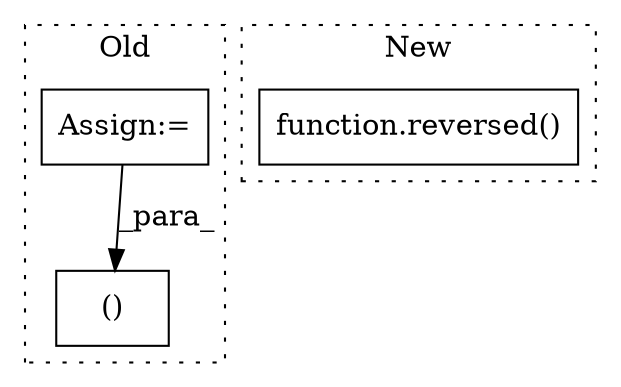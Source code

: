 digraph G {
subgraph cluster0 {
1 [label="()" a="54" s="872" l="0" shape="box"];
3 [label="Assign:=" a="68" s="830" l="3" shape="box"];
label = "Old";
style="dotted";
}
subgraph cluster1 {
2 [label="function.reversed()" a="75" s="944,961" l="9,1" shape="box"];
label = "New";
style="dotted";
}
3 -> 1 [label="_para_"];
}